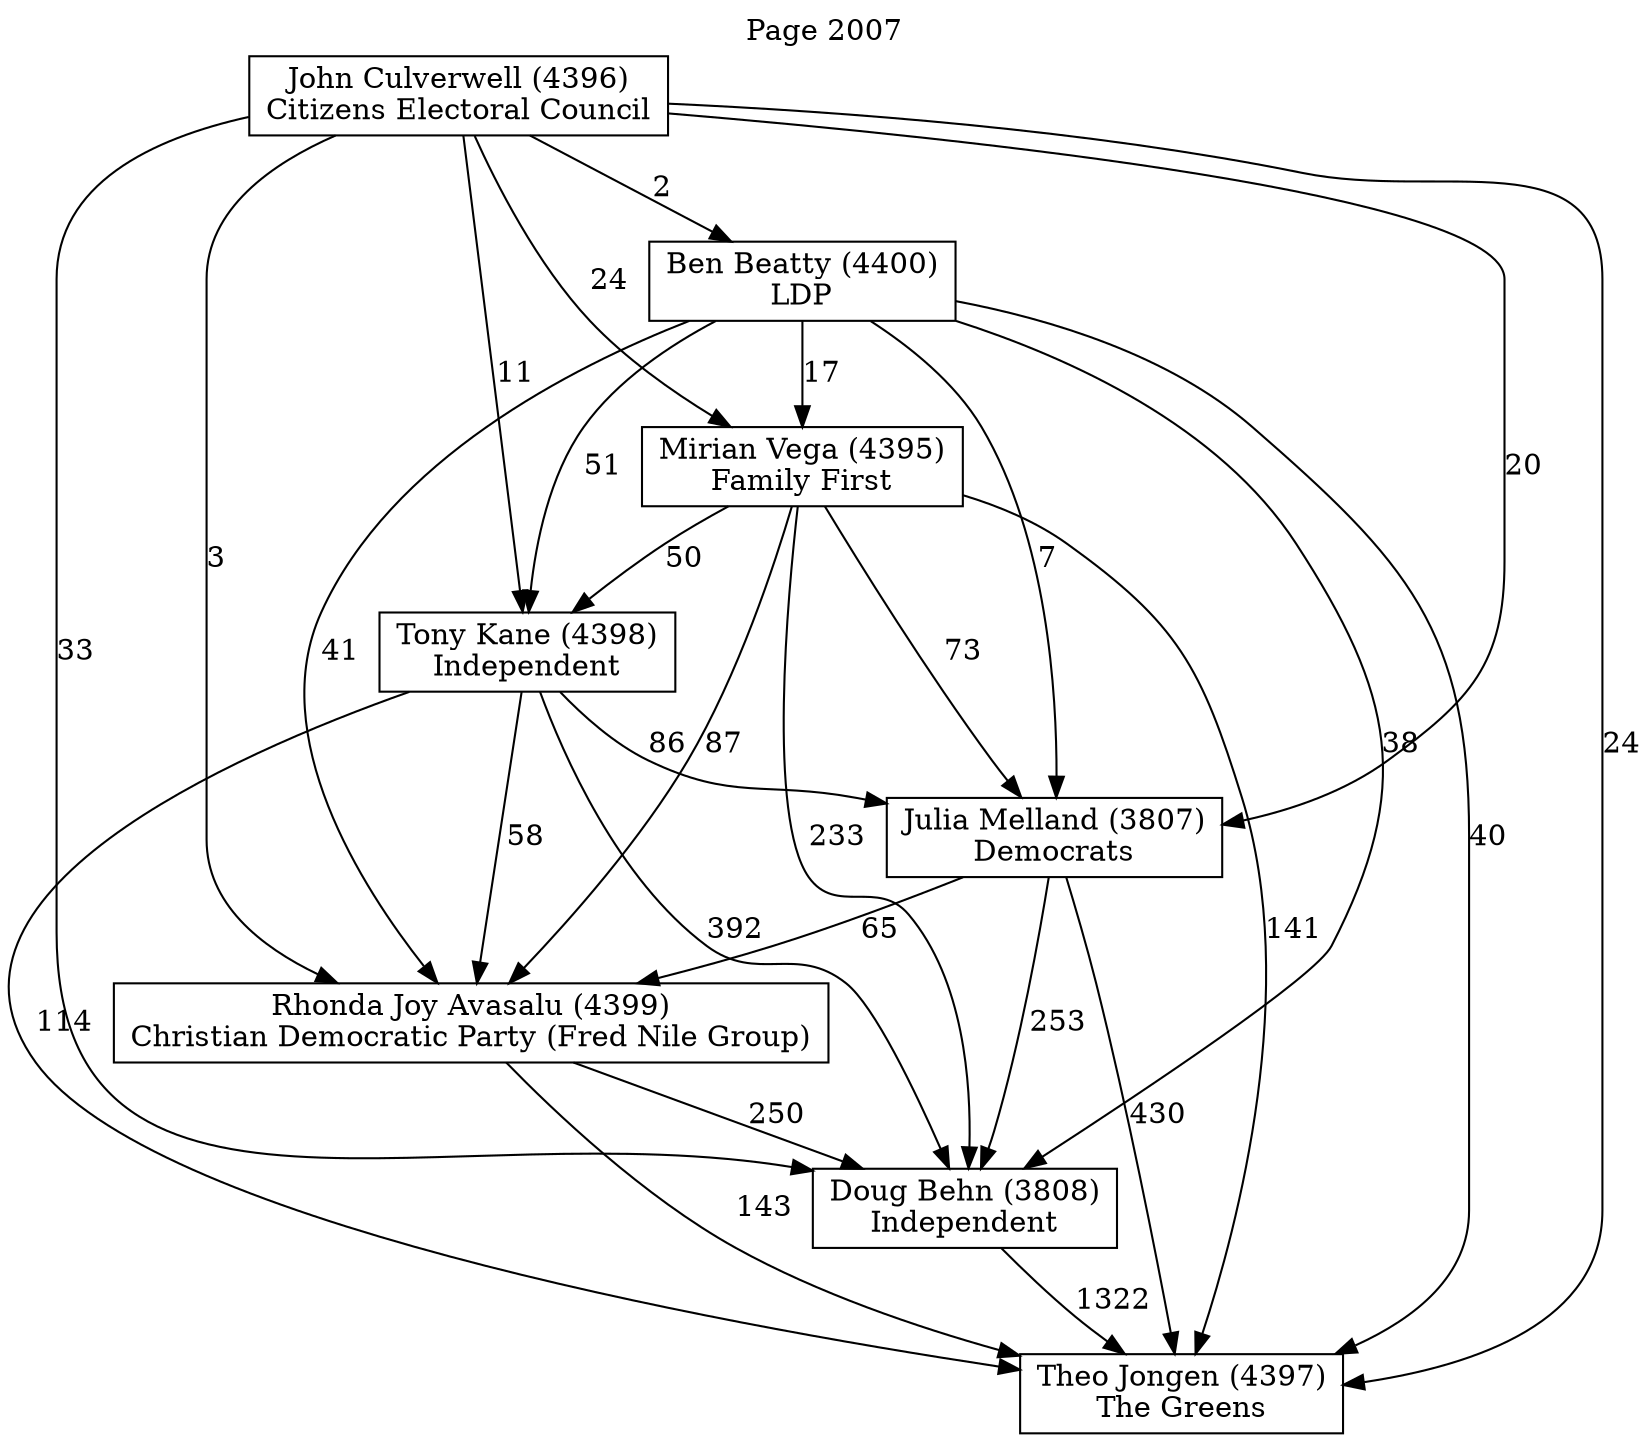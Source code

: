 // House preference flow
digraph "Theo Jongen (4397)_Page_2007" {
	graph [label="Page 2007" labelloc=t mclimit=10]
	node [shape=box]
	"Ben Beatty (4400)" [label="Ben Beatty (4400)
LDP"]
	"Doug Behn (3808)" [label="Doug Behn (3808)
Independent"]
	"John Culverwell (4396)" [label="John Culverwell (4396)
Citizens Electoral Council"]
	"Julia Melland (3807)" [label="Julia Melland (3807)
Democrats"]
	"Mirian Vega (4395)" [label="Mirian Vega (4395)
Family First"]
	"Rhonda Joy Avasalu (4399)" [label="Rhonda Joy Avasalu (4399)
Christian Democratic Party (Fred Nile Group)"]
	"Theo Jongen (4397)" [label="Theo Jongen (4397)
The Greens"]
	"Tony Kane (4398)" [label="Tony Kane (4398)
Independent"]
	"Ben Beatty (4400)" -> "Doug Behn (3808)" [label=38]
	"Ben Beatty (4400)" -> "Julia Melland (3807)" [label=7]
	"Ben Beatty (4400)" -> "Mirian Vega (4395)" [label=17]
	"Ben Beatty (4400)" -> "Rhonda Joy Avasalu (4399)" [label=41]
	"Ben Beatty (4400)" -> "Theo Jongen (4397)" [label=40]
	"Ben Beatty (4400)" -> "Tony Kane (4398)" [label=51]
	"Doug Behn (3808)" -> "Theo Jongen (4397)" [label=1322]
	"John Culverwell (4396)" -> "Ben Beatty (4400)" [label=2]
	"John Culverwell (4396)" -> "Doug Behn (3808)" [label=33]
	"John Culverwell (4396)" -> "Julia Melland (3807)" [label=20]
	"John Culverwell (4396)" -> "Mirian Vega (4395)" [label=24]
	"John Culverwell (4396)" -> "Rhonda Joy Avasalu (4399)" [label=3]
	"John Culverwell (4396)" -> "Theo Jongen (4397)" [label=24]
	"John Culverwell (4396)" -> "Tony Kane (4398)" [label=11]
	"Julia Melland (3807)" -> "Doug Behn (3808)" [label=253]
	"Julia Melland (3807)" -> "Rhonda Joy Avasalu (4399)" [label=65]
	"Julia Melland (3807)" -> "Theo Jongen (4397)" [label=430]
	"Mirian Vega (4395)" -> "Doug Behn (3808)" [label=233]
	"Mirian Vega (4395)" -> "Julia Melland (3807)" [label=73]
	"Mirian Vega (4395)" -> "Rhonda Joy Avasalu (4399)" [label=87]
	"Mirian Vega (4395)" -> "Theo Jongen (4397)" [label=141]
	"Mirian Vega (4395)" -> "Tony Kane (4398)" [label=50]
	"Rhonda Joy Avasalu (4399)" -> "Doug Behn (3808)" [label=250]
	"Rhonda Joy Avasalu (4399)" -> "Theo Jongen (4397)" [label=143]
	"Tony Kane (4398)" -> "Doug Behn (3808)" [label=392]
	"Tony Kane (4398)" -> "Julia Melland (3807)" [label=86]
	"Tony Kane (4398)" -> "Rhonda Joy Avasalu (4399)" [label=58]
	"Tony Kane (4398)" -> "Theo Jongen (4397)" [label=114]
}
